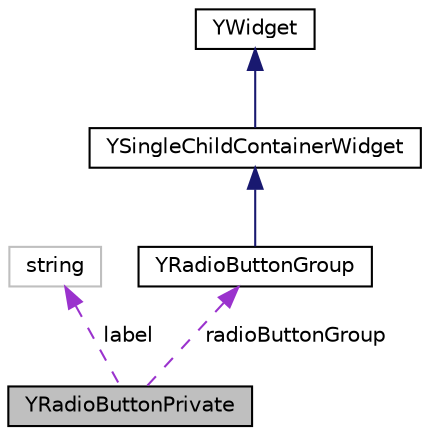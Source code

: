 digraph "YRadioButtonPrivate"
{
 // LATEX_PDF_SIZE
  edge [fontname="Helvetica",fontsize="10",labelfontname="Helvetica",labelfontsize="10"];
  node [fontname="Helvetica",fontsize="10",shape=record];
  Node1 [label="YRadioButtonPrivate",height=0.2,width=0.4,color="black", fillcolor="grey75", style="filled", fontcolor="black",tooltip=" "];
  Node2 -> Node1 [dir="back",color="darkorchid3",fontsize="10",style="dashed",label=" label" ,fontname="Helvetica"];
  Node2 [label="string",height=0.2,width=0.4,color="grey75", fillcolor="white", style="filled",tooltip=" "];
  Node3 -> Node1 [dir="back",color="darkorchid3",fontsize="10",style="dashed",label=" radioButtonGroup" ,fontname="Helvetica"];
  Node3 [label="YRadioButtonGroup",height=0.2,width=0.4,color="black", fillcolor="white", style="filled",URL="$classYRadioButtonGroup.html",tooltip=" "];
  Node4 -> Node3 [dir="back",color="midnightblue",fontsize="10",style="solid",fontname="Helvetica"];
  Node4 [label="YSingleChildContainerWidget",height=0.2,width=0.4,color="black", fillcolor="white", style="filled",URL="$classYSingleChildContainerWidget.html",tooltip=" "];
  Node5 -> Node4 [dir="back",color="midnightblue",fontsize="10",style="solid",fontname="Helvetica"];
  Node5 [label="YWidget",height=0.2,width=0.4,color="black", fillcolor="white", style="filled",URL="$classYWidget.html",tooltip=" "];
}
